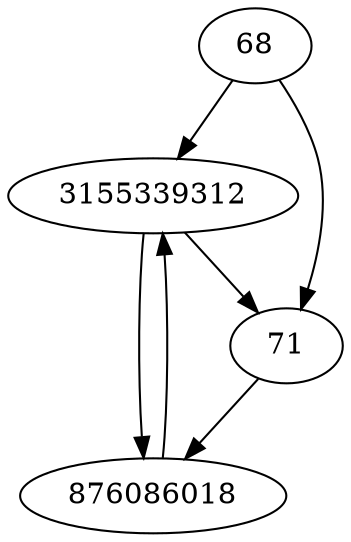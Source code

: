 strict digraph  {
3155339312;
876086018;
68;
71;
3155339312 -> 71;
3155339312 -> 876086018;
876086018 -> 3155339312;
68 -> 71;
68 -> 3155339312;
71 -> 876086018;
}
